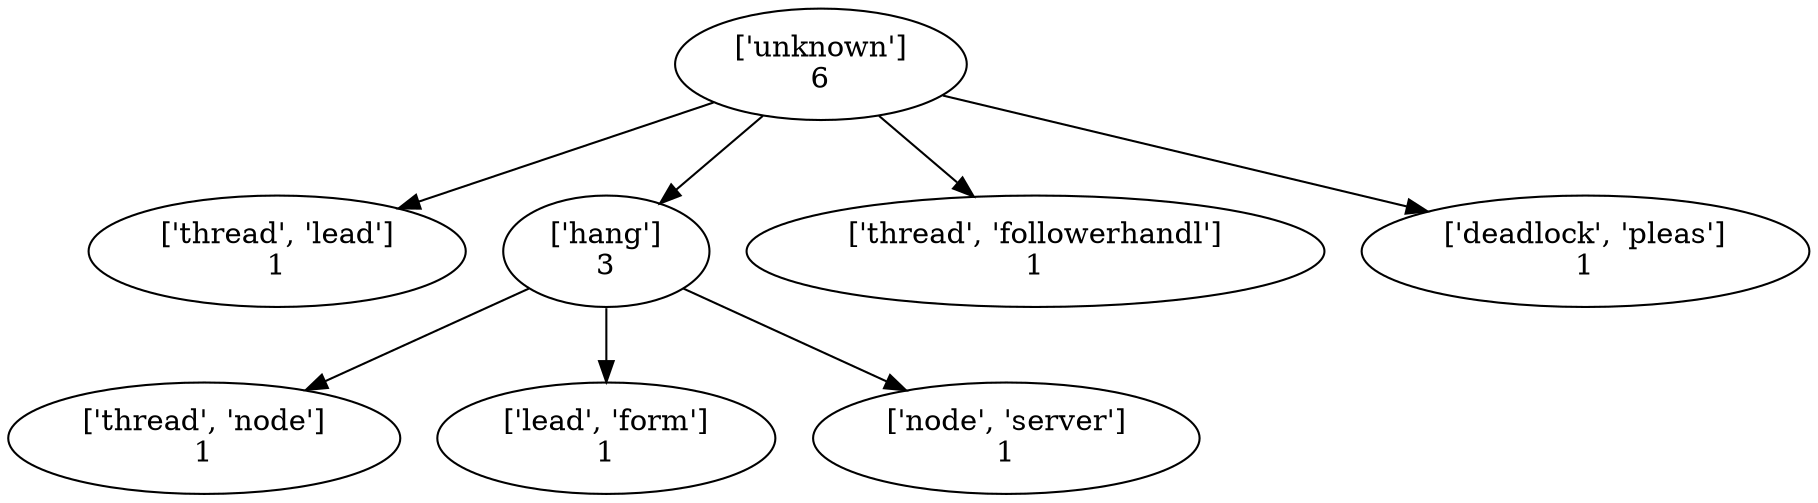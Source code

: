 strict digraph  {
	"['unknown']
6" -> "['thread', 'lead']
1";
	"['unknown']
6" -> "['hang']
3";
	"['unknown']
6" -> "['thread', 'followerhandl']
1";
	"['unknown']
6" -> "['deadlock', 'pleas']
1";
	"['hang']
3" -> "['thread', 'node']
1";
	"['hang']
3" -> "['lead', 'form']
1";
	"['hang']
3" -> "['node', 'server']
1";
}
